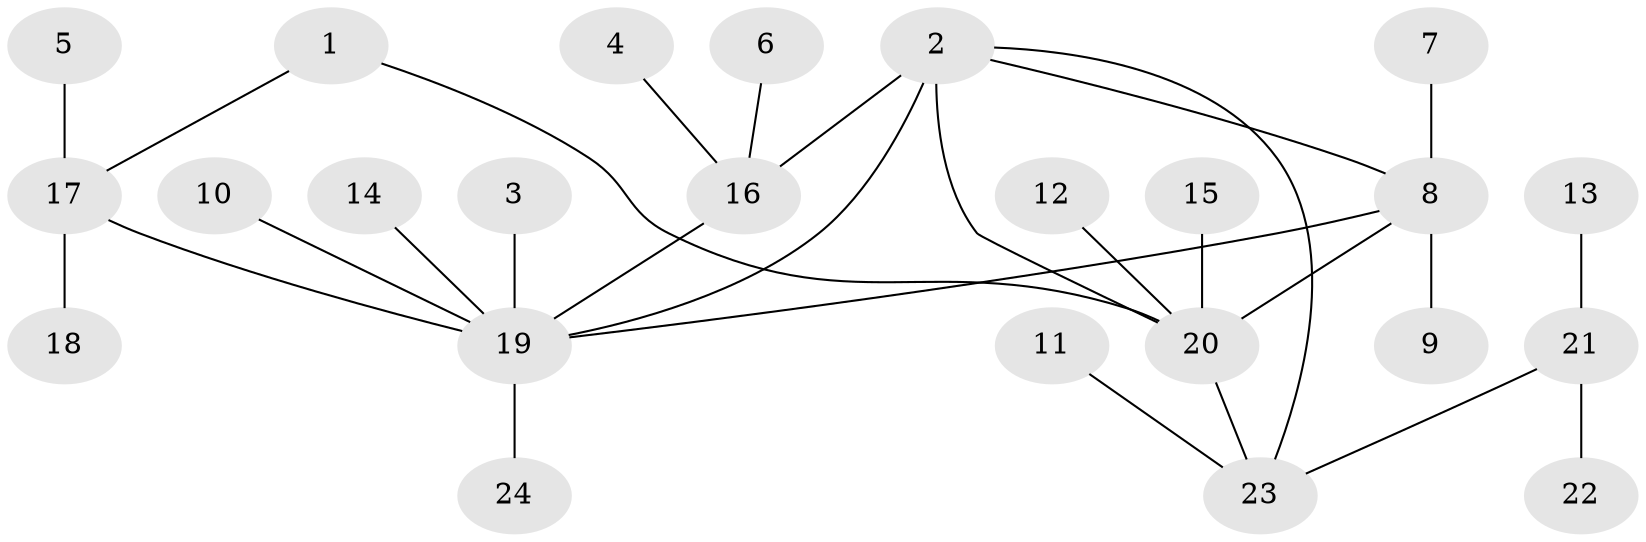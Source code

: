 // original degree distribution, {9: 0.0425531914893617, 6: 0.06382978723404255, 3: 0.0851063829787234, 8: 0.02127659574468085, 2: 0.1276595744680851, 4: 0.06382978723404255, 1: 0.5957446808510638}
// Generated by graph-tools (version 1.1) at 2025/50/03/09/25 03:50:32]
// undirected, 24 vertices, 28 edges
graph export_dot {
graph [start="1"]
  node [color=gray90,style=filled];
  1;
  2;
  3;
  4;
  5;
  6;
  7;
  8;
  9;
  10;
  11;
  12;
  13;
  14;
  15;
  16;
  17;
  18;
  19;
  20;
  21;
  22;
  23;
  24;
  1 -- 17 [weight=1.0];
  1 -- 20 [weight=1.0];
  2 -- 8 [weight=2.0];
  2 -- 16 [weight=1.0];
  2 -- 19 [weight=1.0];
  2 -- 20 [weight=2.0];
  2 -- 23 [weight=1.0];
  3 -- 19 [weight=1.0];
  4 -- 16 [weight=1.0];
  5 -- 17 [weight=1.0];
  6 -- 16 [weight=1.0];
  7 -- 8 [weight=1.0];
  8 -- 9 [weight=1.0];
  8 -- 19 [weight=1.0];
  8 -- 20 [weight=2.0];
  10 -- 19 [weight=1.0];
  11 -- 23 [weight=1.0];
  12 -- 20 [weight=1.0];
  13 -- 21 [weight=1.0];
  14 -- 19 [weight=1.0];
  15 -- 20 [weight=1.0];
  16 -- 19 [weight=1.0];
  17 -- 18 [weight=1.0];
  17 -- 19 [weight=1.0];
  19 -- 24 [weight=1.0];
  20 -- 23 [weight=1.0];
  21 -- 22 [weight=1.0];
  21 -- 23 [weight=1.0];
}
